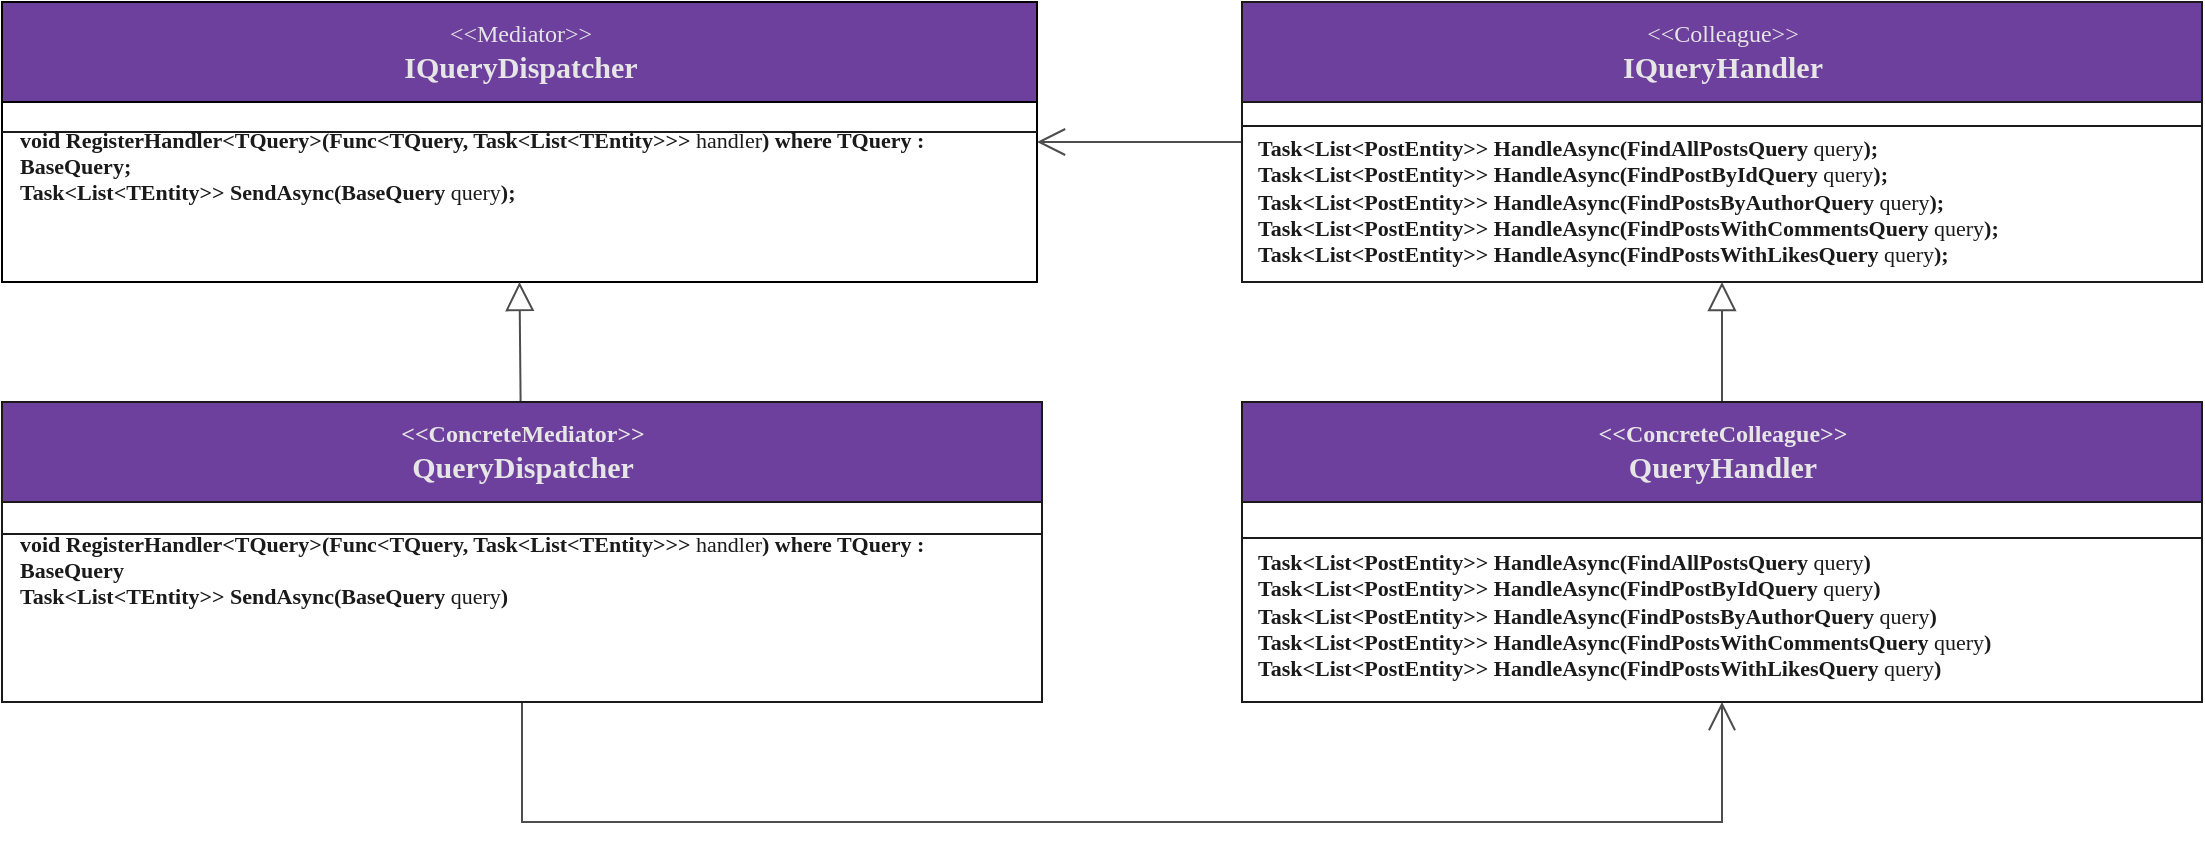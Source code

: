 <mxfile version="20.0.3" type="device"><diagram name="Page-1" id="6133507b-19e7-1e82-6fc7-422aa6c4b21f"><mxGraphModel dx="2522" dy="884" grid="1" gridSize="10" guides="1" tooltips="1" connect="1" arrows="1" fold="1" page="1" pageScale="1" pageWidth="1100" pageHeight="850" background="none" math="0" shadow="0"><root><mxCell id="0"/><mxCell id="1" parent="0"/><mxCell id="6m2M3UCkK65cMH3MMt34-3" style="rounded=0;orthogonalLoop=1;jettySize=auto;html=1;fontFamily=Source Sans Pro;fontSource=https%3A%2F%2Ffonts.googleapis.com%2Fcss%3Ffamily%3DSource%2BSans%2BPro;fontSize=16;fontColor=#E6E6E6;endArrow=open;endFill=0;strokeColor=#4D4D4D;strokeWidth=1;entryX=1;entryY=0.5;entryDx=0;entryDy=0;exitX=0;exitY=0.5;exitDx=0;exitDy=0;endSize=12;startSize=6;" parent="1" source="78961159f06e98e8-43" target="6m2M3UCkK65cMH3MMt34-1" edge="1"><mxGeometry relative="1" as="geometry"><mxPoint x="339" y="130" as="targetPoint"/></mxGeometry></mxCell><mxCell id="78961159f06e98e8-43" value="&lt;div style=&quot;font-size: 12px&quot;&gt;&lt;font data-font-src=&quot;https://fonts.googleapis.com/css?family=Source+Sans+Pro&quot; style=&quot;font-size: 12px&quot;&gt;&lt;span style=&quot;font-weight: normal&quot;&gt;&lt;font style=&quot;font-size: 12px&quot;&gt;&amp;lt;&amp;lt;Colleague&amp;gt;&amp;gt;&lt;/font&gt;&lt;/span&gt;&lt;br&gt;&lt;/font&gt;&lt;/div&gt;&lt;div&gt;&lt;font data-font-src=&quot;https://fonts.googleapis.com/css?family=Source+Sans+Pro&quot; style=&quot;font-size: 15px&quot;&gt;IQueryHandler&lt;/font&gt;&lt;/div&gt;" style="swimlane;html=1;fontStyle=1;align=center;verticalAlign=middle;childLayout=stackLayout;horizontal=1;startSize=50;horizontalStack=0;resizeParent=1;resizeLast=0;collapsible=1;marginBottom=0;swimlaneFillColor=#ffffff;rounded=0;shadow=0;comic=0;labelBackgroundColor=none;strokeWidth=1;fontFamily=Source Sans Pro;fontSize=15;fillColor=#6E409D;fontColor=#E6E6E6;strokeColor=#1A1A1A;fontSource=https%3A%2F%2Ffonts.googleapis.com%2Fcss%3Ffamily%3DSource%2BSans%2BPro;" parent="1" vertex="1"><mxGeometry x="560" y="70" width="480" height="140" as="geometry"><mxRectangle x="665" y="136" width="100" height="26" as="alternateBounds"/></mxGeometry></mxCell><mxCell id="78961159f06e98e8-51" value="" style="line;html=1;strokeWidth=1;fillColor=none;align=left;verticalAlign=middle;spacingTop=-1;spacingLeft=3;spacingRight=3;rotatable=0;labelPosition=right;points=[];portConstraint=eastwest;strokeColor=#1A1A1A;" parent="78961159f06e98e8-43" vertex="1"><mxGeometry y="50" width="480" height="24" as="geometry"/></mxCell><mxCell id="6m2M3UCkK65cMH3MMt34-30" value="&lt;div&gt;&lt;b&gt;&lt;br&gt;&lt;/b&gt;&lt;/div&gt;&lt;div&gt;&lt;b&gt;Task&amp;lt;List&amp;lt;PostEntity&amp;gt;&amp;gt; HandleAsync(FindAllPostsQuery &lt;/b&gt;query&lt;b&gt;);&lt;/b&gt;&lt;/div&gt;&lt;b&gt;Task&amp;lt;List&amp;lt;PostEntity&amp;gt;&amp;gt; HandleAsync(FindPostByIdQuery &lt;/b&gt;query&lt;b&gt;);&lt;br&gt;Task&amp;lt;List&amp;lt;PostEntity&amp;gt;&amp;gt; HandleAsync(FindPostsByAuthorQuery &lt;/b&gt;query&lt;b&gt;);&lt;br&gt;Task&amp;lt;List&amp;lt;PostEntity&amp;gt;&amp;gt; HandleAsync(FindPostsWithCommentsQuery &lt;/b&gt;query&lt;b&gt;);&lt;br&gt;Task&amp;lt;List&amp;lt;PostEntity&amp;gt;&amp;gt; HandleAsync(FindPostsWithLikesQuery &lt;/b&gt;query&lt;b&gt;);&lt;/b&gt;" style="text;html=1;strokeColor=none;fillColor=none;align=left;verticalAlign=middle;whiteSpace=wrap;rounded=0;fontFamily=Source Sans Pro;fontSource=https%3A%2F%2Ffonts.googleapis.com%2Fcss%3Ffamily%3DSource%2BSans%2BPro;fontSize=11;fontColor=#1A1A1A;fontStyle=0;spacingTop=7;spacing=8;spacingBottom=7;" parent="78961159f06e98e8-43" vertex="1"><mxGeometry y="74" width="480" height="38" as="geometry"/></mxCell><mxCell id="6m2M3UCkK65cMH3MMt34-1" value="&lt;div style=&quot;font-size: 12px&quot;&gt;&lt;span style=&quot;font-weight: normal&quot;&gt;&amp;lt;&amp;lt;Mediator&amp;gt;&amp;gt;&lt;/span&gt;&lt;br&gt;&lt;/div&gt;&lt;div&gt;IQueryDispatcher&lt;/div&gt;" style="swimlane;html=1;fontStyle=1;align=center;verticalAlign=middle;childLayout=stackLayout;horizontal=1;startSize=50;horizontalStack=0;resizeParent=1;resizeLast=0;collapsible=1;marginBottom=0;swimlaneFillColor=#FFFFFF;rounded=0;shadow=0;comic=0;labelBackgroundColor=none;strokeWidth=1;fontFamily=Source Sans Pro;fontSize=15;fillColor=#6E409D;fontColor=#E6E6E6;fontSource=https%3A%2F%2Ffonts.googleapis.com%2Fcss%3Ffamily%3DSource%2BSans%2BPro;" parent="1" vertex="1"><mxGeometry x="-60" y="70" width="517.5" height="140" as="geometry"><mxRectangle x="665" y="136" width="100" height="26" as="alternateBounds"/></mxGeometry></mxCell><mxCell id="6m2M3UCkK65cMH3MMt34-2" value="" style="line;html=1;strokeWidth=1;align=left;verticalAlign=middle;spacingTop=-1;spacingLeft=3;spacingRight=3;rotatable=0;labelPosition=right;points=[];portConstraint=eastwest;strokeColor=#1A1A1A;fillColor=#E6E6E6;" parent="6m2M3UCkK65cMH3MMt34-1" vertex="1"><mxGeometry y="50" width="517.5" height="30" as="geometry"/></mxCell><mxCell id="6m2M3UCkK65cMH3MMt34-33" value="void RegisterHandler&amp;lt;TQuery&amp;gt;(Func&amp;lt;TQuery, Task&amp;lt;List&amp;lt;TEntity&amp;gt;&amp;gt;&amp;gt; &lt;span style=&quot;font-weight: normal;&quot;&gt;handler&lt;/span&gt;) where TQuery : BaseQuery;&lt;br&gt;Task&amp;lt;List&amp;lt;TEntity&amp;gt;&amp;gt; SendAsync(BaseQuery &lt;span style=&quot;font-weight: normal;&quot;&gt;query&lt;/span&gt;);" style="text;html=1;strokeColor=none;fillColor=none;align=left;verticalAlign=middle;whiteSpace=wrap;rounded=0;fontFamily=Source Sans Pro;fontSource=https%3A%2F%2Ffonts.googleapis.com%2Fcss%3Ffamily%3DSource%2BSans%2BPro;fontSize=11;fontColor=#1A1A1A;fontStyle=1;spacingTop=0;spacing=9;spacingBottom=27;" parent="6m2M3UCkK65cMH3MMt34-1" vertex="1"><mxGeometry y="80" width="517.5" height="30" as="geometry"/></mxCell><mxCell id="6m2M3UCkK65cMH3MMt34-9" style="rounded=0;orthogonalLoop=1;jettySize=auto;html=1;entryX=0.5;entryY=1;entryDx=0;entryDy=0;fontFamily=Source Sans Pro;fontSource=https%3A%2F%2Ffonts.googleapis.com%2Fcss%3Ffamily%3DSource%2BSans%2BPro;fontSize=15;fontColor=#E6E6E6;endArrow=block;endFill=0;strokeColor=#4D4D4D;strokeWidth=1;endSize=12;" parent="1" source="6m2M3UCkK65cMH3MMt34-4" target="6m2M3UCkK65cMH3MMt34-1" edge="1"><mxGeometry relative="1" as="geometry"/></mxCell><mxCell id="6m2M3UCkK65cMH3MMt34-20" style="edgeStyle=orthogonalEdgeStyle;rounded=0;orthogonalLoop=1;jettySize=auto;html=1;exitX=0.5;exitY=1;exitDx=0;exitDy=0;fontFamily=Source Sans Pro;fontSource=https%3A%2F%2Ffonts.googleapis.com%2Fcss%3Ffamily%3DSource%2BSans%2BPro;fontSize=15;fontColor=#E6E6E6;endArrow=open;endFill=0;startSize=6;endSize=12;strokeColor=#4D4D4D;strokeWidth=1;entryX=0.5;entryY=1;entryDx=0;entryDy=0;" parent="1" source="6m2M3UCkK65cMH3MMt34-4" target="6m2M3UCkK65cMH3MMt34-11" edge="1"><mxGeometry relative="1" as="geometry"><mxPoint x="695" y="410" as="targetPoint"/><Array as="points"><mxPoint x="200" y="480"/><mxPoint x="800" y="480"/></Array></mxGeometry></mxCell><mxCell id="6m2M3UCkK65cMH3MMt34-4" value="&lt;div style=&quot;font-size: 12px&quot;&gt;&amp;lt;&amp;lt;ConcreteMediator&amp;gt;&amp;gt;&lt;br&gt;&lt;/div&gt;&lt;div&gt;QueryDispatcher&lt;/div&gt;" style="swimlane;html=1;fontStyle=1;align=center;verticalAlign=middle;childLayout=stackLayout;horizontal=1;startSize=50;horizontalStack=0;resizeParent=1;resizeLast=0;collapsible=1;marginBottom=0;swimlaneFillColor=#ffffff;rounded=0;shadow=0;comic=0;labelBackgroundColor=none;strokeWidth=1;fontFamily=Source Sans Pro;fontSize=15;fillColor=#6E409D;fontColor=#E6E6E6;fontSource=https%3A%2F%2Ffonts.googleapis.com%2Fcss%3Ffamily%3DSource%2BSans%2BPro;strokeColor=#1A1A1A;" parent="1" vertex="1"><mxGeometry x="-60" y="270" width="520" height="150" as="geometry"><mxRectangle x="665" y="136" width="100" height="26" as="alternateBounds"/></mxGeometry></mxCell><mxCell id="6m2M3UCkK65cMH3MMt34-5" value="" style="line;html=1;strokeWidth=1;fillColor=none;align=left;verticalAlign=middle;spacingTop=-1;spacingLeft=3;spacingRight=3;rotatable=0;labelPosition=right;points=[];portConstraint=eastwest;strokeColor=#1A1A1A;" parent="6m2M3UCkK65cMH3MMt34-4" vertex="1"><mxGeometry y="50" width="520" height="32" as="geometry"/></mxCell><mxCell id="6m2M3UCkK65cMH3MMt34-32" value="void RegisterHandler&amp;lt;TQuery&amp;gt;(Func&amp;lt;TQuery, Task&amp;lt;List&amp;lt;TEntity&amp;gt;&amp;gt;&amp;gt; &lt;span style=&quot;font-weight: normal;&quot;&gt;handler&lt;/span&gt;) where TQuery : BaseQuery&lt;br&gt;Task&amp;lt;List&amp;lt;TEntity&amp;gt;&amp;gt; SendAsync(BaseQuery &lt;span style=&quot;font-weight: normal;&quot;&gt;query&lt;/span&gt;)" style="text;html=1;strokeColor=none;fillColor=none;align=left;verticalAlign=middle;whiteSpace=wrap;rounded=0;fontFamily=Source Sans Pro;fontSource=https%3A%2F%2Ffonts.googleapis.com%2Fcss%3Ffamily%3DSource%2BSans%2BPro;fontSize=11;fontColor=#1A1A1A;fontStyle=1;spacingTop=0;spacing=9;spacingBottom=27;" parent="6m2M3UCkK65cMH3MMt34-4" vertex="1"><mxGeometry y="82" width="520" height="30" as="geometry"/></mxCell><mxCell id="6m2M3UCkK65cMH3MMt34-15" style="edgeStyle=orthogonalEdgeStyle;rounded=0;orthogonalLoop=1;jettySize=auto;html=1;fontFamily=Source Sans Pro;fontSource=https%3A%2F%2Ffonts.googleapis.com%2Fcss%3Ffamily%3DSource%2BSans%2BPro;fontSize=15;fontColor=#E6E6E6;endArrow=block;endFill=0;startSize=6;endSize=12;strokeColor=#4D4D4D;strokeWidth=1;entryX=0.5;entryY=1;entryDx=0;entryDy=0;" parent="1" source="6m2M3UCkK65cMH3MMt34-11" target="78961159f06e98e8-43" edge="1"><mxGeometry relative="1" as="geometry"><mxPoint x="680" y="200" as="targetPoint"/></mxGeometry></mxCell><mxCell id="6m2M3UCkK65cMH3MMt34-11" value="&lt;div style=&quot;font-size: 12px&quot;&gt;&amp;lt;&amp;lt;ConcreteColleague&amp;gt;&amp;gt;&lt;br&gt;&lt;/div&gt;&lt;div&gt;QueryHandler&lt;/div&gt;" style="swimlane;html=1;fontStyle=1;align=center;verticalAlign=middle;childLayout=stackLayout;horizontal=1;startSize=50;horizontalStack=0;resizeParent=1;resizeLast=0;collapsible=1;marginBottom=0;swimlaneFillColor=#ffffff;rounded=0;shadow=0;comic=0;labelBackgroundColor=none;strokeWidth=1;fontFamily=Source Sans Pro;fontSize=15;fillColor=#6E409D;fontColor=#E6E6E6;fontSource=https%3A%2F%2Ffonts.googleapis.com%2Fcss%3Ffamily%3DSource%2BSans%2BPro;strokeColor=#1A1A1A;" parent="1" vertex="1"><mxGeometry x="560" y="270" width="480" height="150" as="geometry"><mxRectangle x="665" y="136" width="100" height="26" as="alternateBounds"/></mxGeometry></mxCell><mxCell id="6m2M3UCkK65cMH3MMt34-12" value="" style="line;html=1;strokeWidth=1;fillColor=none;align=left;verticalAlign=middle;spacingTop=-1;spacingLeft=3;spacingRight=3;rotatable=0;labelPosition=right;points=[];portConstraint=eastwest;strokeColor=#1A1A1A;" parent="6m2M3UCkK65cMH3MMt34-11" vertex="1"><mxGeometry y="50" width="480" height="36" as="geometry"/></mxCell><mxCell id="6m2M3UCkK65cMH3MMt34-34" value="&lt;div&gt;&lt;b&gt;&lt;br&gt;&lt;/b&gt;&lt;/div&gt;&lt;div&gt;&lt;b&gt;Task&amp;lt;List&amp;lt;PostEntity&amp;gt;&amp;gt; HandleAsync(FindAllPostsQuery &lt;/b&gt;query&lt;b&gt;)&lt;/b&gt;&lt;/div&gt;&lt;b&gt;Task&amp;lt;List&amp;lt;PostEntity&amp;gt;&amp;gt; HandleAsync(FindPostByIdQuery &lt;/b&gt;query&lt;b&gt;)&lt;br&gt;Task&amp;lt;List&amp;lt;PostEntity&amp;gt;&amp;gt; HandleAsync(FindPostsByAuthorQuery &lt;/b&gt;query&lt;b&gt;)&lt;br&gt;Task&amp;lt;List&amp;lt;PostEntity&amp;gt;&amp;gt; HandleAsync(FindPostsWithCommentsQuery &lt;/b&gt;query&lt;b&gt;)&lt;br&gt;Task&amp;lt;List&amp;lt;PostEntity&amp;gt;&amp;gt; HandleAsync(FindPostsWithLikesQuery &lt;/b&gt;query&lt;b&gt;)&lt;/b&gt;" style="text;html=1;strokeColor=none;fillColor=none;align=left;verticalAlign=middle;whiteSpace=wrap;rounded=0;fontFamily=Source Sans Pro;fontSource=https%3A%2F%2Ffonts.googleapis.com%2Fcss%3Ffamily%3DSource%2BSans%2BPro;fontSize=11;fontColor=#1A1A1A;fontStyle=0;spacingTop=-3;spacing=8;spacingBottom=7;" parent="6m2M3UCkK65cMH3MMt34-11" vertex="1"><mxGeometry y="86" width="480" height="38" as="geometry"/></mxCell></root></mxGraphModel></diagram></mxfile>